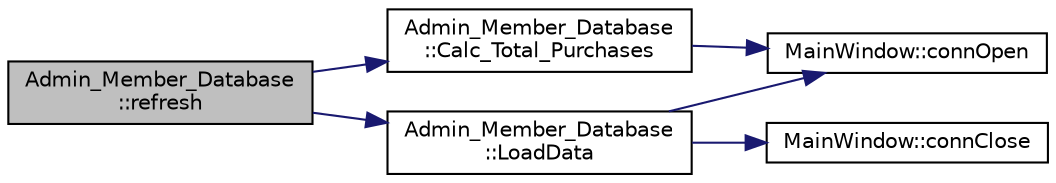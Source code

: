 digraph "Admin_Member_Database::refresh"
{
 // LATEX_PDF_SIZE
  bgcolor="transparent";
  edge [fontname="Helvetica",fontsize="10",labelfontname="Helvetica",labelfontsize="10"];
  node [fontname="Helvetica",fontsize="10",shape=record];
  rankdir="LR";
  Node1 [label="Admin_Member_Database\l::refresh",height=0.2,width=0.4,color="black", fillcolor="grey75", style="filled", fontcolor="black",tooltip=" "];
  Node1 -> Node2 [color="midnightblue",fontsize="10",style="solid",fontname="Helvetica"];
  Node2 [label="Admin_Member_Database\l::Calc_Total_Purchases",height=0.2,width=0.4,color="black",URL="$class_admin___member___database.html#a60ee3d6b0bc0f17607086b92c5611d2c",tooltip="calculate purchase total"];
  Node2 -> Node3 [color="midnightblue",fontsize="10",style="solid",fontname="Helvetica"];
  Node3 [label="MainWindow::connOpen",height=0.2,width=0.4,color="black",URL="$class_main_window.html#a0d30e4605e1f8daf1841a3968bdaa443",tooltip=" "];
  Node1 -> Node4 [color="midnightblue",fontsize="10",style="solid",fontname="Helvetica"];
  Node4 [label="Admin_Member_Database\l::LoadData",height=0.2,width=0.4,color="black",URL="$class_admin___member___database.html#a0ee051d0c16a4284b239564672b454d8",tooltip=" "];
  Node4 -> Node5 [color="midnightblue",fontsize="10",style="solid",fontname="Helvetica"];
  Node5 [label="MainWindow::connClose",height=0.2,width=0.4,color="black",URL="$class_main_window.html#a06c2c3d3262390f0ea03bf28027334ba",tooltip=" "];
  Node4 -> Node3 [color="midnightblue",fontsize="10",style="solid",fontname="Helvetica"];
}
